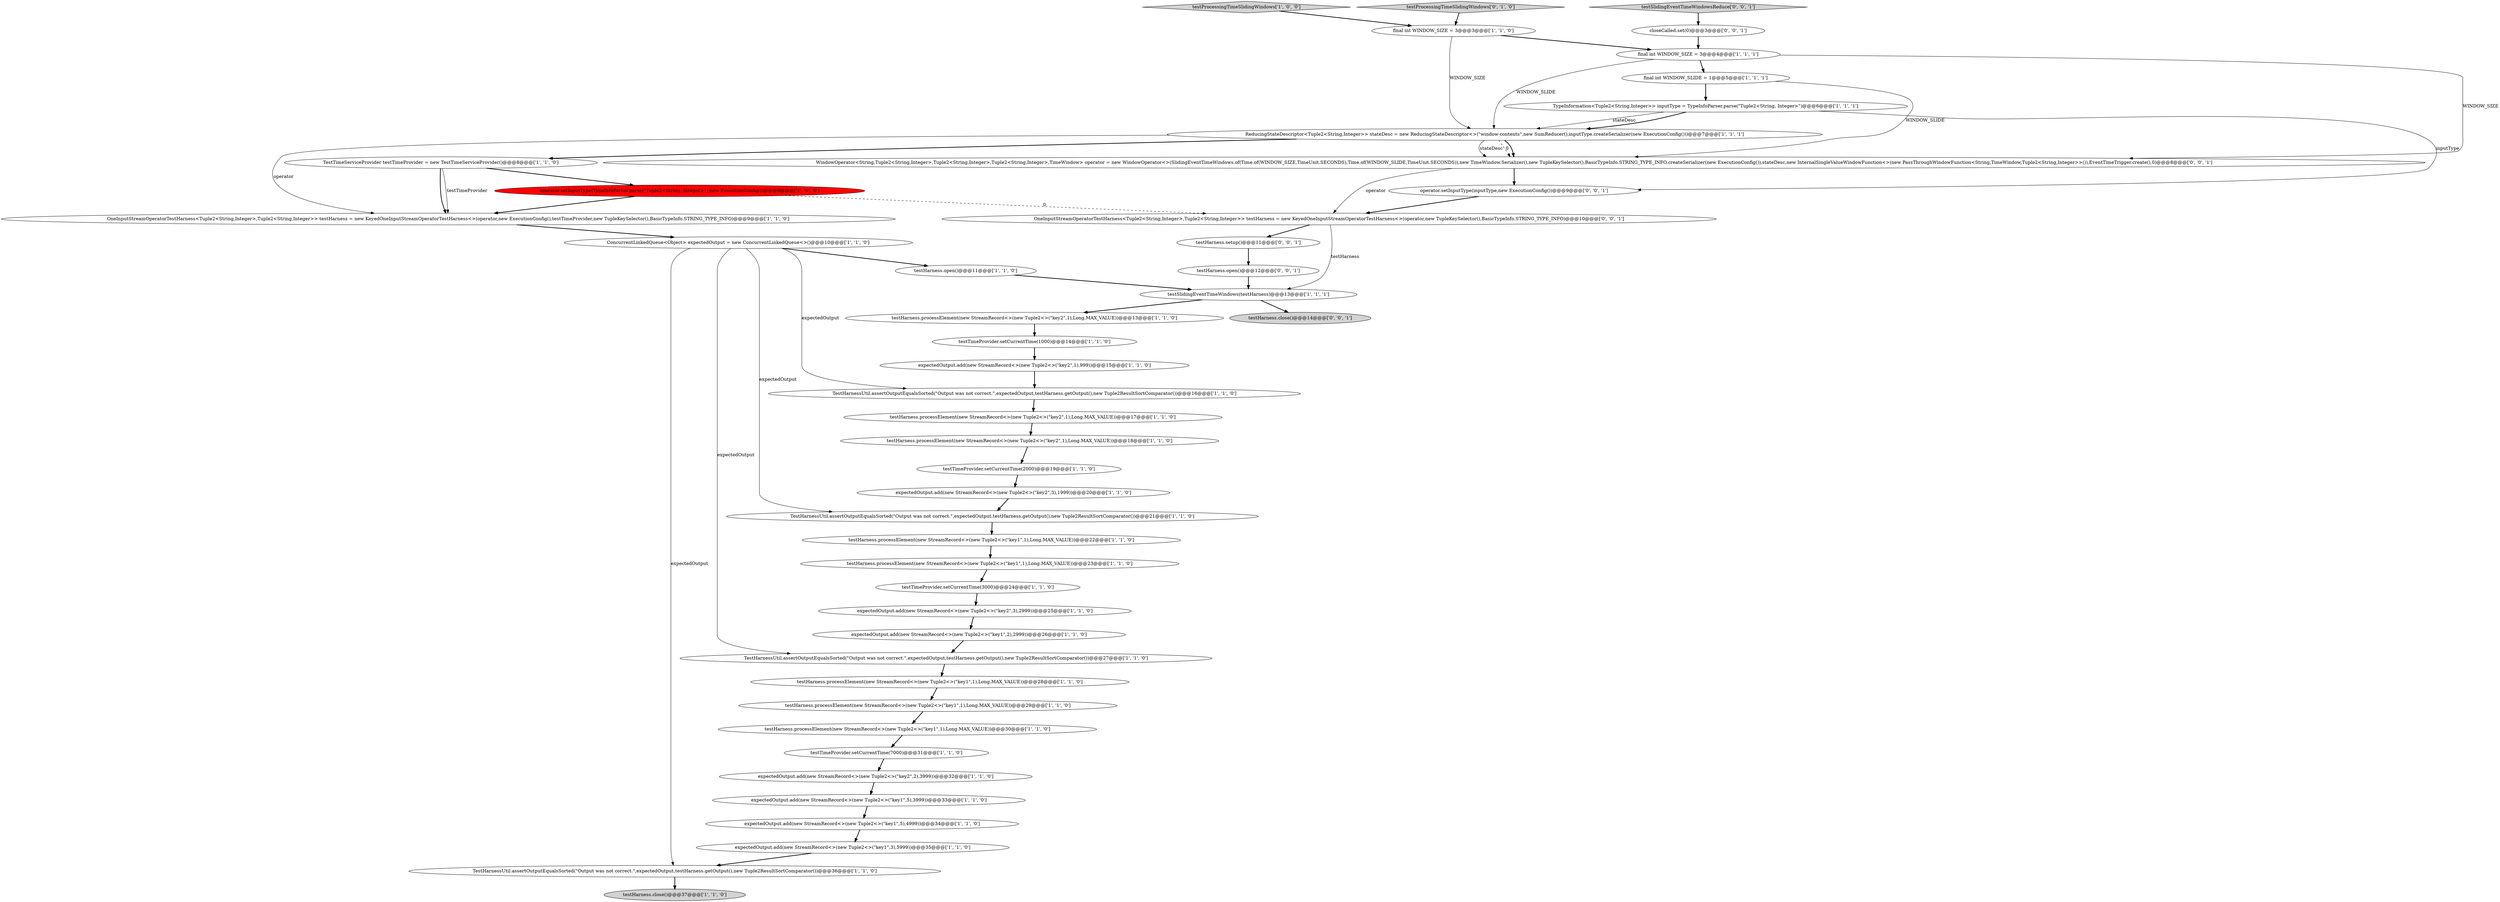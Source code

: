 digraph {
12 [style = filled, label = "expectedOutput.add(new StreamRecord<>(new Tuple2<>(\"key2\",1),999))@@@15@@@['1', '1', '0']", fillcolor = white, shape = ellipse image = "AAA0AAABBB1BBB"];
10 [style = filled, label = "expectedOutput.add(new StreamRecord<>(new Tuple2<>(\"key1\",5),3999))@@@33@@@['1', '1', '0']", fillcolor = white, shape = ellipse image = "AAA0AAABBB1BBB"];
5 [style = filled, label = "testHarness.processElement(new StreamRecord<>(new Tuple2<>(\"key1\",1),Long.MAX_VALUE))@@@22@@@['1', '1', '0']", fillcolor = white, shape = ellipse image = "AAA0AAABBB1BBB"];
24 [style = filled, label = "ConcurrentLinkedQueue<Object> expectedOutput = new ConcurrentLinkedQueue<>()@@@10@@@['1', '1', '0']", fillcolor = white, shape = ellipse image = "AAA0AAABBB1BBB"];
43 [style = filled, label = "testHarness.close()@@@14@@@['0', '0', '1']", fillcolor = lightgray, shape = ellipse image = "AAA0AAABBB3BBB"];
27 [style = filled, label = "TestHarnessUtil.assertOutputEqualsSorted(\"Output was not correct.\",expectedOutput,testHarness.getOutput(),new Tuple2ResultSortComparator())@@@36@@@['1', '1', '0']", fillcolor = white, shape = ellipse image = "AAA0AAABBB1BBB"];
35 [style = filled, label = "testSlidingEventTimeWindows(testHarness)@@@13@@@['1', '1', '1']", fillcolor = white, shape = ellipse image = "AAA0AAABBB1BBB"];
21 [style = filled, label = "TypeInformation<Tuple2<String,Integer>> inputType = TypeInfoParser.parse(\"Tuple2<String, Integer>\")@@@6@@@['1', '1', '1']", fillcolor = white, shape = ellipse image = "AAA0AAABBB1BBB"];
16 [style = filled, label = "TestHarnessUtil.assertOutputEqualsSorted(\"Output was not correct.\",expectedOutput,testHarness.getOutput(),new Tuple2ResultSortComparator())@@@16@@@['1', '1', '0']", fillcolor = white, shape = ellipse image = "AAA0AAABBB1BBB"];
14 [style = filled, label = "testHarness.processElement(new StreamRecord<>(new Tuple2<>(\"key2\",1),Long.MAX_VALUE))@@@13@@@['1', '1', '0']", fillcolor = white, shape = ellipse image = "AAA0AAABBB1BBB"];
20 [style = filled, label = "testTimeProvider.setCurrentTime(3000)@@@24@@@['1', '1', '0']", fillcolor = white, shape = ellipse image = "AAA0AAABBB1BBB"];
9 [style = filled, label = "ReducingStateDescriptor<Tuple2<String,Integer>> stateDesc = new ReducingStateDescriptor<>(\"window-contents\",new SumReducer(),inputType.createSerializer(new ExecutionConfig()))@@@7@@@['1', '1', '1']", fillcolor = white, shape = ellipse image = "AAA0AAABBB1BBB"];
33 [style = filled, label = "final int WINDOW_SIZE = 3@@@4@@@['1', '1', '1']", fillcolor = white, shape = ellipse image = "AAA0AAABBB1BBB"];
31 [style = filled, label = "OneInputStreamOperatorTestHarness<Tuple2<String,Integer>,Tuple2<String,Integer>> testHarness = new KeyedOneInputStreamOperatorTestHarness<>(operator,new ExecutionConfig(),testTimeProvider,new TupleKeySelector(),BasicTypeInfo.STRING_TYPE_INFO)@@@9@@@['1', '1', '0']", fillcolor = white, shape = ellipse image = "AAA0AAABBB1BBB"];
30 [style = filled, label = "testHarness.close()@@@37@@@['1', '1', '0']", fillcolor = lightgray, shape = ellipse image = "AAA0AAABBB1BBB"];
38 [style = filled, label = "OneInputStreamOperatorTestHarness<Tuple2<String,Integer>,Tuple2<String,Integer>> testHarness = new KeyedOneInputStreamOperatorTestHarness<>(operator,new TupleKeySelector(),BasicTypeInfo.STRING_TYPE_INFO)@@@10@@@['0', '0', '1']", fillcolor = white, shape = ellipse image = "AAA0AAABBB3BBB"];
41 [style = filled, label = "testSlidingEventTimeWindowsReduce['0', '0', '1']", fillcolor = lightgray, shape = diamond image = "AAA0AAABBB3BBB"];
6 [style = filled, label = "testHarness.processElement(new StreamRecord<>(new Tuple2<>(\"key1\",1),Long.MAX_VALUE))@@@23@@@['1', '1', '0']", fillcolor = white, shape = ellipse image = "AAA0AAABBB1BBB"];
37 [style = filled, label = "testProcessingTimeSlidingWindows['0', '1', '0']", fillcolor = lightgray, shape = diamond image = "AAA0AAABBB2BBB"];
25 [style = filled, label = "expectedOutput.add(new StreamRecord<>(new Tuple2<>(\"key1\",5),4999))@@@34@@@['1', '1', '0']", fillcolor = white, shape = ellipse image = "AAA0AAABBB1BBB"];
19 [style = filled, label = "expectedOutput.add(new StreamRecord<>(new Tuple2<>(\"key1\",2),2999))@@@26@@@['1', '1', '0']", fillcolor = white, shape = ellipse image = "AAA0AAABBB1BBB"];
22 [style = filled, label = "testHarness.processElement(new StreamRecord<>(new Tuple2<>(\"key1\",1),Long.MAX_VALUE))@@@29@@@['1', '1', '0']", fillcolor = white, shape = ellipse image = "AAA0AAABBB1BBB"];
32 [style = filled, label = "testHarness.processElement(new StreamRecord<>(new Tuple2<>(\"key2\",1),Long.MAX_VALUE))@@@17@@@['1', '1', '0']", fillcolor = white, shape = ellipse image = "AAA0AAABBB1BBB"];
44 [style = filled, label = "WindowOperator<String,Tuple2<String,Integer>,Tuple2<String,Integer>,Tuple2<String,Integer>,TimeWindow> operator = new WindowOperator<>(SlidingEventTimeWindows.of(Time.of(WINDOW_SIZE,TimeUnit.SECONDS),Time.of(WINDOW_SLIDE,TimeUnit.SECONDS)),new TimeWindow.Serializer(),new TupleKeySelector(),BasicTypeInfo.STRING_TYPE_INFO.createSerializer(new ExecutionConfig()),stateDesc,new InternalSingleValueWindowFunction<>(new PassThroughWindowFunction<String,TimeWindow,Tuple2<String,Integer>>()),EventTimeTrigger.create(),0)@@@8@@@['0', '0', '1']", fillcolor = white, shape = ellipse image = "AAA0AAABBB3BBB"];
13 [style = filled, label = "expectedOutput.add(new StreamRecord<>(new Tuple2<>(\"key2\",3),2999))@@@25@@@['1', '1', '0']", fillcolor = white, shape = ellipse image = "AAA0AAABBB1BBB"];
7 [style = filled, label = "testHarness.processElement(new StreamRecord<>(new Tuple2<>(\"key1\",1),Long.MAX_VALUE))@@@30@@@['1', '1', '0']", fillcolor = white, shape = ellipse image = "AAA0AAABBB1BBB"];
29 [style = filled, label = "TestHarnessUtil.assertOutputEqualsSorted(\"Output was not correct.\",expectedOutput,testHarness.getOutput(),new Tuple2ResultSortComparator())@@@27@@@['1', '1', '0']", fillcolor = white, shape = ellipse image = "AAA0AAABBB1BBB"];
40 [style = filled, label = "testHarness.open()@@@12@@@['0', '0', '1']", fillcolor = white, shape = ellipse image = "AAA0AAABBB3BBB"];
8 [style = filled, label = "expectedOutput.add(new StreamRecord<>(new Tuple2<>(\"key2\",2),3999))@@@32@@@['1', '1', '0']", fillcolor = white, shape = ellipse image = "AAA0AAABBB1BBB"];
34 [style = filled, label = "final int WINDOW_SLIDE = 1@@@5@@@['1', '1', '1']", fillcolor = white, shape = ellipse image = "AAA0AAABBB1BBB"];
15 [style = filled, label = "testHarness.processElement(new StreamRecord<>(new Tuple2<>(\"key1\",1),Long.MAX_VALUE))@@@28@@@['1', '1', '0']", fillcolor = white, shape = ellipse image = "AAA0AAABBB1BBB"];
1 [style = filled, label = "TestTimeServiceProvider testTimeProvider = new TestTimeServiceProvider()@@@8@@@['1', '1', '0']", fillcolor = white, shape = ellipse image = "AAA0AAABBB1BBB"];
4 [style = filled, label = "expectedOutput.add(new StreamRecord<>(new Tuple2<>(\"key1\",3),5999))@@@35@@@['1', '1', '0']", fillcolor = white, shape = ellipse image = "AAA0AAABBB1BBB"];
17 [style = filled, label = "testHarness.processElement(new StreamRecord<>(new Tuple2<>(\"key2\",1),Long.MAX_VALUE))@@@18@@@['1', '1', '0']", fillcolor = white, shape = ellipse image = "AAA0AAABBB1BBB"];
18 [style = filled, label = "operator.setInputType(TypeInfoParser.parse(\"Tuple2<String, Integer>\"),new ExecutionConfig())@@@9@@@['1', '0', '0']", fillcolor = red, shape = ellipse image = "AAA1AAABBB1BBB"];
36 [style = filled, label = "testHarness.open()@@@11@@@['1', '1', '0']", fillcolor = white, shape = ellipse image = "AAA0AAABBB1BBB"];
45 [style = filled, label = "operator.setInputType(inputType,new ExecutionConfig())@@@9@@@['0', '0', '1']", fillcolor = white, shape = ellipse image = "AAA0AAABBB3BBB"];
3 [style = filled, label = "testTimeProvider.setCurrentTime(1000)@@@14@@@['1', '1', '0']", fillcolor = white, shape = ellipse image = "AAA0AAABBB1BBB"];
11 [style = filled, label = "testProcessingTimeSlidingWindows['1', '0', '0']", fillcolor = lightgray, shape = diamond image = "AAA0AAABBB1BBB"];
23 [style = filled, label = "TestHarnessUtil.assertOutputEqualsSorted(\"Output was not correct.\",expectedOutput,testHarness.getOutput(),new Tuple2ResultSortComparator())@@@21@@@['1', '1', '0']", fillcolor = white, shape = ellipse image = "AAA0AAABBB1BBB"];
26 [style = filled, label = "testTimeProvider.setCurrentTime(7000)@@@31@@@['1', '1', '0']", fillcolor = white, shape = ellipse image = "AAA0AAABBB1BBB"];
2 [style = filled, label = "expectedOutput.add(new StreamRecord<>(new Tuple2<>(\"key2\",3),1999))@@@20@@@['1', '1', '0']", fillcolor = white, shape = ellipse image = "AAA0AAABBB1BBB"];
39 [style = filled, label = "testHarness.setup()@@@11@@@['0', '0', '1']", fillcolor = white, shape = ellipse image = "AAA0AAABBB3BBB"];
0 [style = filled, label = "final int WINDOW_SIZE = 3@@@3@@@['1', '1', '0']", fillcolor = white, shape = ellipse image = "AAA0AAABBB1BBB"];
28 [style = filled, label = "testTimeProvider.setCurrentTime(2000)@@@19@@@['1', '1', '0']", fillcolor = white, shape = ellipse image = "AAA0AAABBB1BBB"];
42 [style = filled, label = "closeCalled.set(0)@@@3@@@['0', '0', '1']", fillcolor = white, shape = ellipse image = "AAA0AAABBB3BBB"];
14->3 [style = bold, label=""];
18->31 [style = bold, label=""];
8->10 [style = bold, label=""];
29->15 [style = bold, label=""];
37->0 [style = bold, label=""];
20->13 [style = bold, label=""];
40->35 [style = bold, label=""];
23->5 [style = bold, label=""];
33->44 [style = solid, label="WINDOW_SIZE"];
19->29 [style = bold, label=""];
31->24 [style = bold, label=""];
27->30 [style = bold, label=""];
24->29 [style = solid, label="expectedOutput"];
44->38 [style = solid, label="operator"];
34->44 [style = solid, label="WINDOW_SLIDE"];
25->4 [style = bold, label=""];
42->33 [style = bold, label=""];
1->18 [style = bold, label=""];
16->32 [style = bold, label=""];
26->8 [style = bold, label=""];
12->16 [style = bold, label=""];
9->44 [style = solid, label="stateDesc"];
21->45 [style = solid, label="inputType"];
3->12 [style = bold, label=""];
35->43 [style = bold, label=""];
9->31 [style = solid, label="operator"];
38->39 [style = bold, label=""];
35->14 [style = bold, label=""];
18->38 [style = dashed, label="0"];
22->7 [style = bold, label=""];
15->22 [style = bold, label=""];
7->26 [style = bold, label=""];
6->20 [style = bold, label=""];
2->23 [style = bold, label=""];
21->9 [style = solid, label="stateDesc"];
24->36 [style = bold, label=""];
28->2 [style = bold, label=""];
33->9 [style = solid, label="WINDOW_SLIDE"];
17->28 [style = bold, label=""];
21->9 [style = bold, label=""];
13->19 [style = bold, label=""];
11->0 [style = bold, label=""];
0->9 [style = solid, label="WINDOW_SIZE"];
5->6 [style = bold, label=""];
0->33 [style = bold, label=""];
10->25 [style = bold, label=""];
9->44 [style = dashed, label="0"];
38->35 [style = solid, label="testHarness"];
39->40 [style = bold, label=""];
9->44 [style = bold, label=""];
4->27 [style = bold, label=""];
45->38 [style = bold, label=""];
24->27 [style = solid, label="expectedOutput"];
24->16 [style = solid, label="expectedOutput"];
36->35 [style = bold, label=""];
9->1 [style = bold, label=""];
1->31 [style = bold, label=""];
1->31 [style = solid, label="testTimeProvider"];
44->45 [style = bold, label=""];
24->23 [style = solid, label="expectedOutput"];
33->34 [style = bold, label=""];
32->17 [style = bold, label=""];
34->21 [style = bold, label=""];
41->42 [style = bold, label=""];
}
